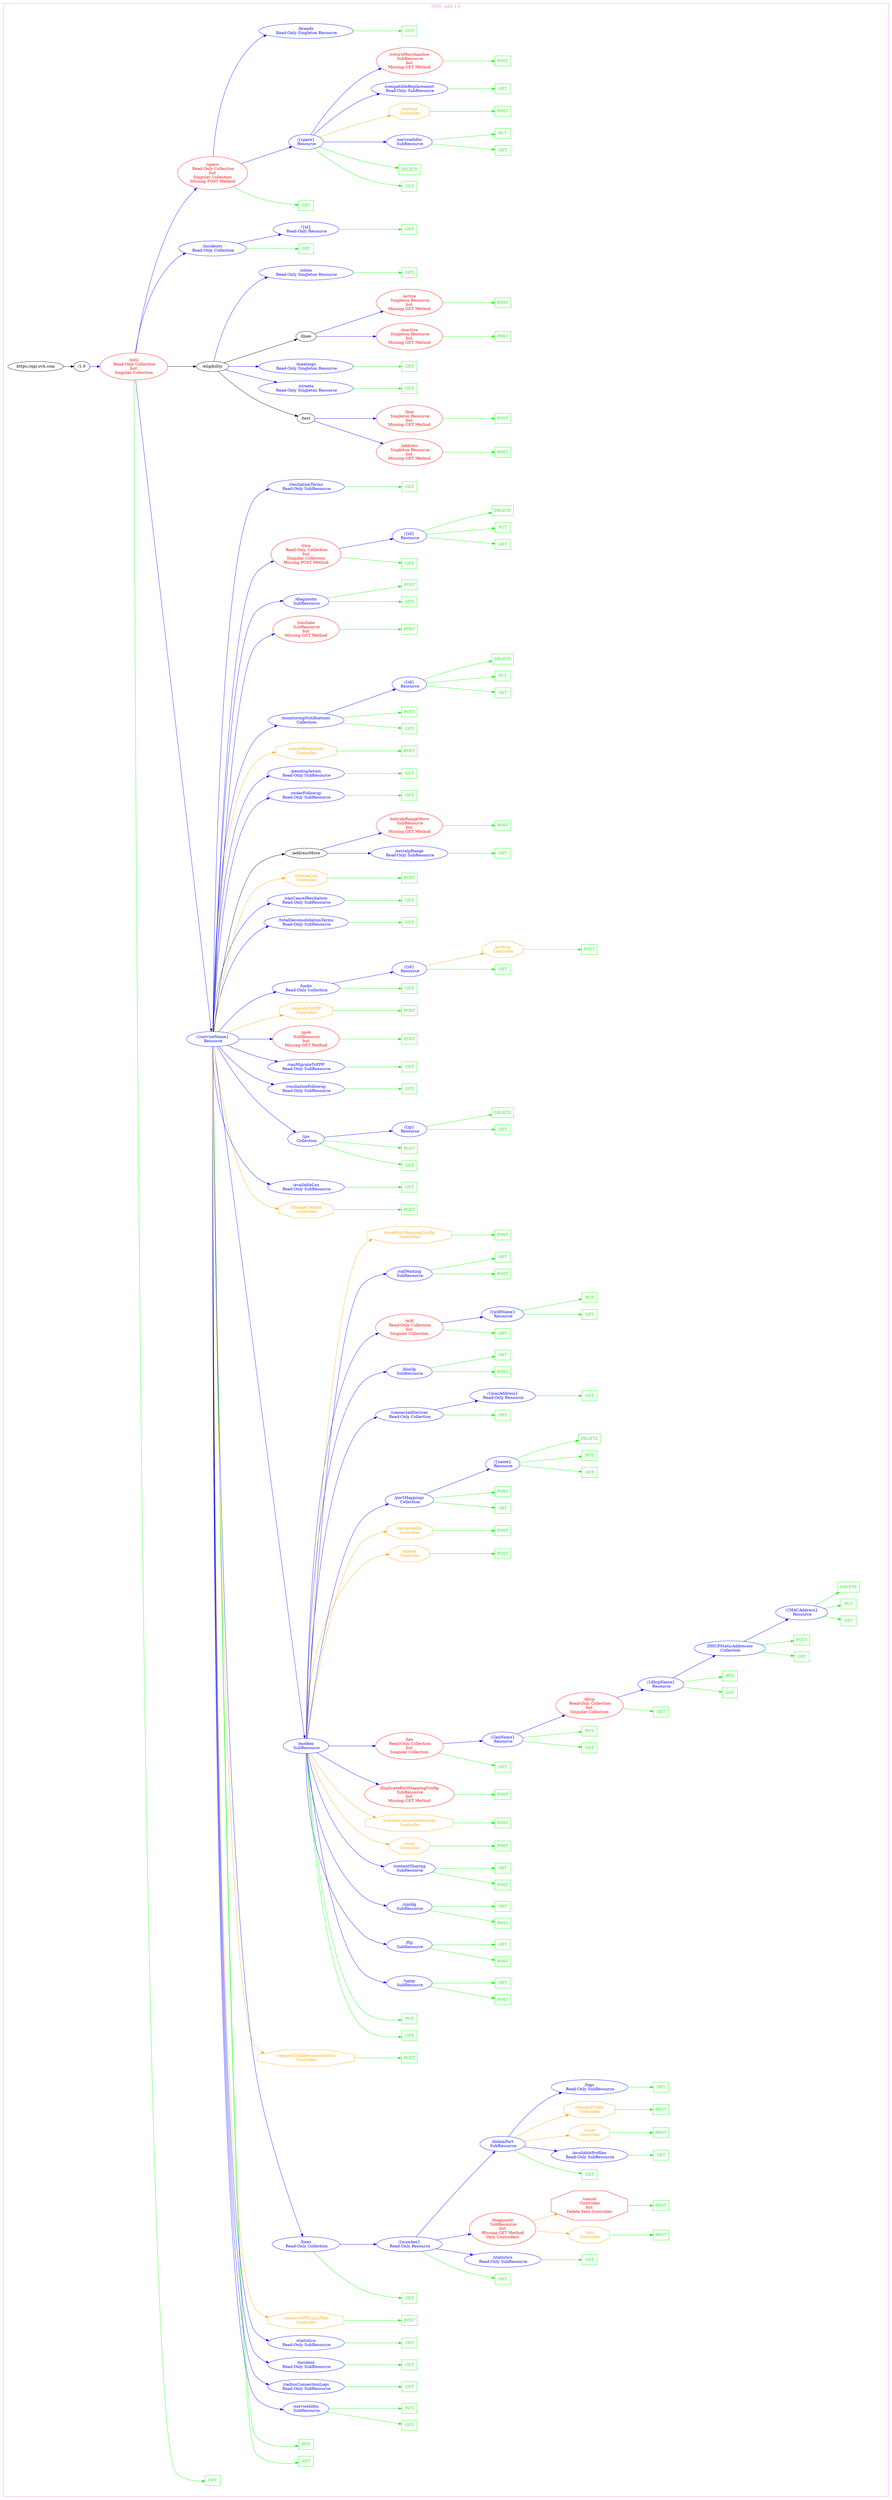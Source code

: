 digraph Cloud_Computing_REST_API {
rankdir="LR";
subgraph cluster_0 {
label="OVH - xdsl 1.0"
color=violet
fontcolor=violet
subgraph cluster_1 {
label=""
color=white
fontcolor=white
node1 [label="https://api.ovh.com", shape="ellipse", color="black", fontcolor="black"]
node1 -> node2 [color="black", fontcolor="black"]
subgraph cluster_2 {
label=""
color=white
fontcolor=white
node2 [label="/1.0", shape="ellipse", color="black", fontcolor="black"]
node2 -> node3 [color="blue", fontcolor="blue"]
subgraph cluster_3 {
label=""
color=white
fontcolor=white
node3 [label="/xdsl\n Read-Only Collection\nbut\nSingular Collection", shape="ellipse", color="red", fontcolor="red"]
node3 -> node4 [color="green", fontcolor="green"]
subgraph cluster_4 {
label=""
color=white
fontcolor=white
node4 [label="GET", shape="box", color="green", fontcolor="green"]
}
node3 -> node5 [color="blue", fontcolor="blue"]
subgraph cluster_5 {
label=""
color=white
fontcolor=white
node5 [label="/{serviceName}\n Resource", shape="ellipse", color="blue", fontcolor="blue"]
node5 -> node6 [color="green", fontcolor="green"]
subgraph cluster_6 {
label=""
color=white
fontcolor=white
node6 [label="GET", shape="box", color="green", fontcolor="green"]
}
node5 -> node7 [color="green", fontcolor="green"]
subgraph cluster_7 {
label=""
color=white
fontcolor=white
node7 [label="PUT", shape="box", color="green", fontcolor="green"]
}
node5 -> node8 [color="blue", fontcolor="blue"]
subgraph cluster_8 {
label=""
color=white
fontcolor=white
node8 [label="/serviceInfos\n SubResource", shape="ellipse", color="blue", fontcolor="blue"]
node8 -> node9 [color="green", fontcolor="green"]
subgraph cluster_9 {
label=""
color=white
fontcolor=white
node9 [label="GET", shape="box", color="green", fontcolor="green"]
}
node8 -> node10 [color="green", fontcolor="green"]
subgraph cluster_10 {
label=""
color=white
fontcolor=white
node10 [label="PUT", shape="box", color="green", fontcolor="green"]
}
}
node5 -> node11 [color="blue", fontcolor="blue"]
subgraph cluster_11 {
label=""
color=white
fontcolor=white
node11 [label="/radiusConnectionLogs\n Read-Only SubResource", shape="ellipse", color="blue", fontcolor="blue"]
node11 -> node12 [color="green", fontcolor="green"]
subgraph cluster_12 {
label=""
color=white
fontcolor=white
node12 [label="GET", shape="box", color="green", fontcolor="green"]
}
}
node5 -> node13 [color="blue", fontcolor="blue"]
subgraph cluster_13 {
label=""
color=white
fontcolor=white
node13 [label="/incident\n Read-Only SubResource", shape="ellipse", color="blue", fontcolor="blue"]
node13 -> node14 [color="green", fontcolor="green"]
subgraph cluster_14 {
label=""
color=white
fontcolor=white
node14 [label="GET", shape="box", color="green", fontcolor="green"]
}
}
node5 -> node15 [color="blue", fontcolor="blue"]
subgraph cluster_15 {
label=""
color=white
fontcolor=white
node15 [label="/statistics\n Read-Only SubResource", shape="ellipse", color="blue", fontcolor="blue"]
node15 -> node16 [color="green", fontcolor="green"]
subgraph cluster_16 {
label=""
color=white
fontcolor=white
node16 [label="GET", shape="box", color="green", fontcolor="green"]
}
}
node5 -> node17 [color="orange", fontcolor="orange"]
subgraph cluster_17 {
label=""
color=white
fontcolor=white
node17 [label="/requestPPPLoginMail\n Controller", shape="octagon", color="orange", fontcolor="orange"]
node17 -> node18 [color="green", fontcolor="green"]
subgraph cluster_18 {
label=""
color=white
fontcolor=white
node18 [label="POST", shape="box", color="green", fontcolor="green"]
}
}
node5 -> node19 [color="blue", fontcolor="blue"]
subgraph cluster_19 {
label=""
color=white
fontcolor=white
node19 [label="/lines\n Read-Only Collection", shape="ellipse", color="blue", fontcolor="blue"]
node19 -> node20 [color="green", fontcolor="green"]
subgraph cluster_20 {
label=""
color=white
fontcolor=white
node20 [label="GET", shape="box", color="green", fontcolor="green"]
}
node19 -> node21 [color="blue", fontcolor="blue"]
subgraph cluster_21 {
label=""
color=white
fontcolor=white
node21 [label="/{number}\n Read-Only Resource", shape="ellipse", color="blue", fontcolor="blue"]
node21 -> node22 [color="green", fontcolor="green"]
subgraph cluster_22 {
label=""
color=white
fontcolor=white
node22 [label="GET", shape="box", color="green", fontcolor="green"]
}
node21 -> node23 [color="blue", fontcolor="blue"]
subgraph cluster_23 {
label=""
color=white
fontcolor=white
node23 [label="/statistics\n Read-Only SubResource", shape="ellipse", color="blue", fontcolor="blue"]
node23 -> node24 [color="green", fontcolor="green"]
subgraph cluster_24 {
label=""
color=white
fontcolor=white
node24 [label="GET", shape="box", color="green", fontcolor="green"]
}
}
node21 -> node25 [color="blue", fontcolor="blue"]
subgraph cluster_25 {
label=""
color=white
fontcolor=white
node25 [label="/diagnostic\n SubResource\nbut\nMissing GET Method\nOnly Controllers", shape="ellipse", color="red", fontcolor="red"]
node25 -> node26 [color="orange", fontcolor="orange"]
subgraph cluster_26 {
label=""
color=white
fontcolor=white
node26 [label="/run\n Controller", shape="octagon", color="orange", fontcolor="orange"]
node26 -> node27 [color="green", fontcolor="green"]
subgraph cluster_27 {
label=""
color=white
fontcolor=white
node27 [label="POST", shape="box", color="green", fontcolor="green"]
}
}
node25 -> node28 [color="orange", fontcolor="orange"]
subgraph cluster_28 {
label=""
color=white
fontcolor=white
node28 [label="/cancel\n Controller\nbut\nDelete Verb Controller", shape="octagon", color="red", fontcolor="red"]
node28 -> node29 [color="green", fontcolor="green"]
subgraph cluster_29 {
label=""
color=white
fontcolor=white
node29 [label="POST", shape="box", color="green", fontcolor="green"]
}
}
}
node21 -> node30 [color="blue", fontcolor="blue"]
subgraph cluster_30 {
label=""
color=white
fontcolor=white
node30 [label="/dslamPort\n SubResource", shape="ellipse", color="blue", fontcolor="blue"]
node30 -> node31 [color="green", fontcolor="green"]
subgraph cluster_31 {
label=""
color=white
fontcolor=white
node31 [label="GET", shape="box", color="green", fontcolor="green"]
}
node30 -> node32 [color="blue", fontcolor="blue"]
subgraph cluster_32 {
label=""
color=white
fontcolor=white
node32 [label="/availableProfiles\n Read-Only SubResource", shape="ellipse", color="blue", fontcolor="blue"]
node32 -> node33 [color="green", fontcolor="green"]
subgraph cluster_33 {
label=""
color=white
fontcolor=white
node33 [label="GET", shape="box", color="green", fontcolor="green"]
}
}
node30 -> node34 [color="orange", fontcolor="orange"]
subgraph cluster_34 {
label=""
color=white
fontcolor=white
node34 [label="/reset\n Controller", shape="octagon", color="orange", fontcolor="orange"]
node34 -> node35 [color="green", fontcolor="green"]
subgraph cluster_35 {
label=""
color=white
fontcolor=white
node35 [label="POST", shape="box", color="green", fontcolor="green"]
}
}
node30 -> node36 [color="orange", fontcolor="orange"]
subgraph cluster_36 {
label=""
color=white
fontcolor=white
node36 [label="/changeProfile\n Controller", shape="octagon", color="orange", fontcolor="orange"]
node36 -> node37 [color="green", fontcolor="green"]
subgraph cluster_37 {
label=""
color=white
fontcolor=white
node37 [label="POST", shape="box", color="green", fontcolor="green"]
}
}
node30 -> node38 [color="blue", fontcolor="blue"]
subgraph cluster_38 {
label=""
color=white
fontcolor=white
node38 [label="/logs\n Read-Only SubResource", shape="ellipse", color="blue", fontcolor="blue"]
node38 -> node39 [color="green", fontcolor="green"]
subgraph cluster_39 {
label=""
color=white
fontcolor=white
node39 [label="GET", shape="box", color="green", fontcolor="green"]
}
}
}
}
}
node5 -> node40 [color="orange", fontcolor="orange"]
subgraph cluster_40 {
label=""
color=white
fontcolor=white
node40 [label="/requestTotalDeconsolidation\n Controller", shape="octagon", color="orange", fontcolor="orange"]
node40 -> node41 [color="green", fontcolor="green"]
subgraph cluster_41 {
label=""
color=white
fontcolor=white
node41 [label="POST", shape="box", color="green", fontcolor="green"]
}
}
node5 -> node42 [color="blue", fontcolor="blue"]
subgraph cluster_42 {
label=""
color=white
fontcolor=white
node42 [label="/modem\n SubResource", shape="ellipse", color="blue", fontcolor="blue"]
node42 -> node43 [color="green", fontcolor="green"]
subgraph cluster_43 {
label=""
color=white
fontcolor=white
node43 [label="GET", shape="box", color="green", fontcolor="green"]
}
node42 -> node44 [color="green", fontcolor="green"]
subgraph cluster_44 {
label=""
color=white
fontcolor=white
node44 [label="PUT", shape="box", color="green", fontcolor="green"]
}
node42 -> node45 [color="blue", fontcolor="blue"]
subgraph cluster_45 {
label=""
color=white
fontcolor=white
node45 [label="/upnp\n SubResource", shape="ellipse", color="blue", fontcolor="blue"]
node45 -> node46 [color="green", fontcolor="green"]
subgraph cluster_46 {
label=""
color=white
fontcolor=white
node46 [label="POST", shape="box", color="green", fontcolor="green"]
}
node45 -> node47 [color="green", fontcolor="green"]
subgraph cluster_47 {
label=""
color=white
fontcolor=white
node47 [label="GET", shape="box", color="green", fontcolor="green"]
}
}
node42 -> node48 [color="blue", fontcolor="blue"]
subgraph cluster_48 {
label=""
color=white
fontcolor=white
node48 [label="/ftp\n SubResource", shape="ellipse", color="blue", fontcolor="blue"]
node48 -> node49 [color="green", fontcolor="green"]
subgraph cluster_49 {
label=""
color=white
fontcolor=white
node49 [label="POST", shape="box", color="green", fontcolor="green"]
}
node48 -> node50 [color="green", fontcolor="green"]
subgraph cluster_50 {
label=""
color=white
fontcolor=white
node50 [label="GET", shape="box", color="green", fontcolor="green"]
}
}
node42 -> node51 [color="blue", fontcolor="blue"]
subgraph cluster_51 {
label=""
color=white
fontcolor=white
node51 [label="/sipAlg\n SubResource", shape="ellipse", color="blue", fontcolor="blue"]
node51 -> node52 [color="green", fontcolor="green"]
subgraph cluster_52 {
label=""
color=white
fontcolor=white
node52 [label="POST", shape="box", color="green", fontcolor="green"]
}
node51 -> node53 [color="green", fontcolor="green"]
subgraph cluster_53 {
label=""
color=white
fontcolor=white
node53 [label="GET", shape="box", color="green", fontcolor="green"]
}
}
node42 -> node54 [color="blue", fontcolor="blue"]
subgraph cluster_54 {
label=""
color=white
fontcolor=white
node54 [label="/contentSharing\n SubResource", shape="ellipse", color="blue", fontcolor="blue"]
node54 -> node55 [color="green", fontcolor="green"]
subgraph cluster_55 {
label=""
color=white
fontcolor=white
node55 [label="POST", shape="box", color="green", fontcolor="green"]
}
node54 -> node56 [color="green", fontcolor="green"]
subgraph cluster_56 {
label=""
color=white
fontcolor=white
node56 [label="GET", shape="box", color="green", fontcolor="green"]
}
}
node42 -> node57 [color="orange", fontcolor="orange"]
subgraph cluster_57 {
label=""
color=white
fontcolor=white
node57 [label="/reset\n Controller", shape="octagon", color="orange", fontcolor="orange"]
node57 -> node58 [color="green", fontcolor="green"]
subgraph cluster_58 {
label=""
color=white
fontcolor=white
node58 [label="POST", shape="box", color="green", fontcolor="green"]
}
}
node42 -> node59 [color="orange", fontcolor="orange"]
subgraph cluster_59 {
label=""
color=white
fontcolor=white
node59 [label="/refreshConnectedDevices\n Controller", shape="octagon", color="orange", fontcolor="orange"]
node59 -> node60 [color="green", fontcolor="green"]
subgraph cluster_60 {
label=""
color=white
fontcolor=white
node60 [label="POST", shape="box", color="green", fontcolor="green"]
}
}
node42 -> node61 [color="blue", fontcolor="blue"]
subgraph cluster_61 {
label=""
color=white
fontcolor=white
node61 [label="/duplicatePortMappingConfig\n SubResource\nbut\nMissing GET Method", shape="ellipse", color="red", fontcolor="red"]
node61 -> node62 [color="green", fontcolor="green"]
subgraph cluster_62 {
label=""
color=white
fontcolor=white
node62 [label="POST", shape="box", color="green", fontcolor="green"]
}
}
node42 -> node63 [color="blue", fontcolor="blue"]
subgraph cluster_63 {
label=""
color=white
fontcolor=white
node63 [label="/lan\n Read-Only Collection\nbut\nSingular Collection", shape="ellipse", color="red", fontcolor="red"]
node63 -> node64 [color="green", fontcolor="green"]
subgraph cluster_64 {
label=""
color=white
fontcolor=white
node64 [label="GET", shape="box", color="green", fontcolor="green"]
}
node63 -> node65 [color="blue", fontcolor="blue"]
subgraph cluster_65 {
label=""
color=white
fontcolor=white
node65 [label="/{lanName}\n Resource", shape="ellipse", color="blue", fontcolor="blue"]
node65 -> node66 [color="green", fontcolor="green"]
subgraph cluster_66 {
label=""
color=white
fontcolor=white
node66 [label="GET", shape="box", color="green", fontcolor="green"]
}
node65 -> node67 [color="green", fontcolor="green"]
subgraph cluster_67 {
label=""
color=white
fontcolor=white
node67 [label="PUT", shape="box", color="green", fontcolor="green"]
}
node65 -> node68 [color="blue", fontcolor="blue"]
subgraph cluster_68 {
label=""
color=white
fontcolor=white
node68 [label="/dhcp\n Read-Only Collection\nbut\nSingular Collection", shape="ellipse", color="red", fontcolor="red"]
node68 -> node69 [color="green", fontcolor="green"]
subgraph cluster_69 {
label=""
color=white
fontcolor=white
node69 [label="GET", shape="box", color="green", fontcolor="green"]
}
node68 -> node70 [color="blue", fontcolor="blue"]
subgraph cluster_70 {
label=""
color=white
fontcolor=white
node70 [label="/{dhcpName}\n Resource", shape="ellipse", color="blue", fontcolor="blue"]
node70 -> node71 [color="green", fontcolor="green"]
subgraph cluster_71 {
label=""
color=white
fontcolor=white
node71 [label="GET", shape="box", color="green", fontcolor="green"]
}
node70 -> node72 [color="green", fontcolor="green"]
subgraph cluster_72 {
label=""
color=white
fontcolor=white
node72 [label="PUT", shape="box", color="green", fontcolor="green"]
}
node70 -> node73 [color="blue", fontcolor="blue"]
subgraph cluster_73 {
label=""
color=white
fontcolor=white
node73 [label="/DHCPStaticAddresses\n Collection", shape="ellipse", color="blue", fontcolor="blue"]
node73 -> node74 [color="green", fontcolor="green"]
subgraph cluster_74 {
label=""
color=white
fontcolor=white
node74 [label="GET", shape="box", color="green", fontcolor="green"]
}
node73 -> node75 [color="green", fontcolor="green"]
subgraph cluster_75 {
label=""
color=white
fontcolor=white
node75 [label="POST", shape="box", color="green", fontcolor="green"]
}
node73 -> node76 [color="blue", fontcolor="blue"]
subgraph cluster_76 {
label=""
color=white
fontcolor=white
node76 [label="/{MACAddress}\n Resource", shape="ellipse", color="blue", fontcolor="blue"]
node76 -> node77 [color="green", fontcolor="green"]
subgraph cluster_77 {
label=""
color=white
fontcolor=white
node77 [label="GET", shape="box", color="green", fontcolor="green"]
}
node76 -> node78 [color="green", fontcolor="green"]
subgraph cluster_78 {
label=""
color=white
fontcolor=white
node78 [label="PUT", shape="box", color="green", fontcolor="green"]
}
node76 -> node79 [color="green", fontcolor="green"]
subgraph cluster_79 {
label=""
color=white
fontcolor=white
node79 [label="DELETE", shape="box", color="green", fontcolor="green"]
}
}
}
}
}
}
}
node42 -> node80 [color="orange", fontcolor="orange"]
subgraph cluster_80 {
label=""
color=white
fontcolor=white
node80 [label="/reboot\n Controller", shape="octagon", color="orange", fontcolor="orange"]
node80 -> node81 [color="green", fontcolor="green"]
subgraph cluster_81 {
label=""
color=white
fontcolor=white
node81 [label="POST", shape="box", color="green", fontcolor="green"]
}
}
node42 -> node82 [color="orange", fontcolor="orange"]
subgraph cluster_82 {
label=""
color=white
fontcolor=white
node82 [label="/retrieveInfo\n Controller", shape="octagon", color="orange", fontcolor="orange"]
node82 -> node83 [color="green", fontcolor="green"]
subgraph cluster_83 {
label=""
color=white
fontcolor=white
node83 [label="POST", shape="box", color="green", fontcolor="green"]
}
}
node42 -> node84 [color="blue", fontcolor="blue"]
subgraph cluster_84 {
label=""
color=white
fontcolor=white
node84 [label="/portMappings\n Collection", shape="ellipse", color="blue", fontcolor="blue"]
node84 -> node85 [color="green", fontcolor="green"]
subgraph cluster_85 {
label=""
color=white
fontcolor=white
node85 [label="GET", shape="box", color="green", fontcolor="green"]
}
node84 -> node86 [color="green", fontcolor="green"]
subgraph cluster_86 {
label=""
color=white
fontcolor=white
node86 [label="POST", shape="box", color="green", fontcolor="green"]
}
node84 -> node87 [color="blue", fontcolor="blue"]
subgraph cluster_87 {
label=""
color=white
fontcolor=white
node87 [label="/{name}\n Resource", shape="ellipse", color="blue", fontcolor="blue"]
node87 -> node88 [color="green", fontcolor="green"]
subgraph cluster_88 {
label=""
color=white
fontcolor=white
node88 [label="GET", shape="box", color="green", fontcolor="green"]
}
node87 -> node89 [color="green", fontcolor="green"]
subgraph cluster_89 {
label=""
color=white
fontcolor=white
node89 [label="PUT", shape="box", color="green", fontcolor="green"]
}
node87 -> node90 [color="green", fontcolor="green"]
subgraph cluster_90 {
label=""
color=white
fontcolor=white
node90 [label="DELETE", shape="box", color="green", fontcolor="green"]
}
}
}
node42 -> node91 [color="blue", fontcolor="blue"]
subgraph cluster_91 {
label=""
color=white
fontcolor=white
node91 [label="/connectedDevices\n Read-Only Collection", shape="ellipse", color="blue", fontcolor="blue"]
node91 -> node92 [color="green", fontcolor="green"]
subgraph cluster_92 {
label=""
color=white
fontcolor=white
node92 [label="GET", shape="box", color="green", fontcolor="green"]
}
node91 -> node93 [color="blue", fontcolor="blue"]
subgraph cluster_93 {
label=""
color=white
fontcolor=white
node93 [label="/{macAddress}\n Read-Only Resource", shape="ellipse", color="blue", fontcolor="blue"]
node93 -> node94 [color="green", fontcolor="green"]
subgraph cluster_94 {
label=""
color=white
fontcolor=white
node94 [label="GET", shape="box", color="green", fontcolor="green"]
}
}
}
node42 -> node95 [color="blue", fontcolor="blue"]
subgraph cluster_95 {
label=""
color=white
fontcolor=white
node95 [label="/blocIp\n SubResource", shape="ellipse", color="blue", fontcolor="blue"]
node95 -> node96 [color="green", fontcolor="green"]
subgraph cluster_96 {
label=""
color=white
fontcolor=white
node96 [label="POST", shape="box", color="green", fontcolor="green"]
}
node95 -> node97 [color="green", fontcolor="green"]
subgraph cluster_97 {
label=""
color=white
fontcolor=white
node97 [label="GET", shape="box", color="green", fontcolor="green"]
}
}
node42 -> node98 [color="blue", fontcolor="blue"]
subgraph cluster_98 {
label=""
color=white
fontcolor=white
node98 [label="/wifi\n Read-Only Collection\nbut\nSingular Collection", shape="ellipse", color="red", fontcolor="red"]
node98 -> node99 [color="green", fontcolor="green"]
subgraph cluster_99 {
label=""
color=white
fontcolor=white
node99 [label="GET", shape="box", color="green", fontcolor="green"]
}
node98 -> node100 [color="blue", fontcolor="blue"]
subgraph cluster_100 {
label=""
color=white
fontcolor=white
node100 [label="/{wifiName}\n Resource", shape="ellipse", color="blue", fontcolor="blue"]
node100 -> node101 [color="green", fontcolor="green"]
subgraph cluster_101 {
label=""
color=white
fontcolor=white
node101 [label="GET", shape="box", color="green", fontcolor="green"]
}
node100 -> node102 [color="green", fontcolor="green"]
subgraph cluster_102 {
label=""
color=white
fontcolor=white
node102 [label="PUT", shape="box", color="green", fontcolor="green"]
}
}
}
node42 -> node103 [color="blue", fontcolor="blue"]
subgraph cluster_103 {
label=""
color=white
fontcolor=white
node103 [label="/callWaiting\n SubResource", shape="ellipse", color="blue", fontcolor="blue"]
node103 -> node104 [color="green", fontcolor="green"]
subgraph cluster_104 {
label=""
color=white
fontcolor=white
node104 [label="POST", shape="box", color="green", fontcolor="green"]
}
node103 -> node105 [color="green", fontcolor="green"]
subgraph cluster_105 {
label=""
color=white
fontcolor=white
node105 [label="GET", shape="box", color="green", fontcolor="green"]
}
}
node42 -> node106 [color="orange", fontcolor="orange"]
subgraph cluster_106 {
label=""
color=white
fontcolor=white
node106 [label="/resetPortMappingConfig\n Controller", shape="octagon", color="orange", fontcolor="orange"]
node106 -> node107 [color="green", fontcolor="green"]
subgraph cluster_107 {
label=""
color=white
fontcolor=white
node107 [label="POST", shape="box", color="green", fontcolor="green"]
}
}
}
node5 -> node108 [color="orange", fontcolor="orange"]
subgraph cluster_108 {
label=""
color=white
fontcolor=white
node108 [label="/changeContact\n Controller", shape="octagon", color="orange", fontcolor="orange"]
node108 -> node109 [color="green", fontcolor="green"]
subgraph cluster_109 {
label=""
color=white
fontcolor=white
node109 [label="POST", shape="box", color="green", fontcolor="green"]
}
}
node5 -> node110 [color="blue", fontcolor="blue"]
subgraph cluster_110 {
label=""
color=white
fontcolor=white
node110 [label="/availableLns\n Read-Only SubResource", shape="ellipse", color="blue", fontcolor="blue"]
node110 -> node111 [color="green", fontcolor="green"]
subgraph cluster_111 {
label=""
color=white
fontcolor=white
node111 [label="GET", shape="box", color="green", fontcolor="green"]
}
}
node5 -> node112 [color="blue", fontcolor="blue"]
subgraph cluster_112 {
label=""
color=white
fontcolor=white
node112 [label="/ips\n Collection", shape="ellipse", color="blue", fontcolor="blue"]
node112 -> node113 [color="green", fontcolor="green"]
subgraph cluster_113 {
label=""
color=white
fontcolor=white
node113 [label="GET", shape="box", color="green", fontcolor="green"]
}
node112 -> node114 [color="green", fontcolor="green"]
subgraph cluster_114 {
label=""
color=white
fontcolor=white
node114 [label="POST", shape="box", color="green", fontcolor="green"]
}
node112 -> node115 [color="blue", fontcolor="blue"]
subgraph cluster_115 {
label=""
color=white
fontcolor=white
node115 [label="/{ip}\n Resource", shape="ellipse", color="blue", fontcolor="blue"]
node115 -> node116 [color="green", fontcolor="green"]
subgraph cluster_116 {
label=""
color=white
fontcolor=white
node116 [label="GET", shape="box", color="green", fontcolor="green"]
}
node115 -> node117 [color="green", fontcolor="green"]
subgraph cluster_117 {
label=""
color=white
fontcolor=white
node117 [label="DELETE", shape="box", color="green", fontcolor="green"]
}
}
}
node5 -> node118 [color="blue", fontcolor="blue"]
subgraph cluster_118 {
label=""
color=white
fontcolor=white
node118 [label="/resiliationFollowup\n Read-Only SubResource", shape="ellipse", color="blue", fontcolor="blue"]
node118 -> node119 [color="green", fontcolor="green"]
subgraph cluster_119 {
label=""
color=white
fontcolor=white
node119 [label="GET", shape="box", color="green", fontcolor="green"]
}
}
node5 -> node120 [color="blue", fontcolor="blue"]
subgraph cluster_120 {
label=""
color=white
fontcolor=white
node120 [label="/canMigrateToPPP\n Read-Only SubResource", shape="ellipse", color="blue", fontcolor="blue"]
node120 -> node121 [color="green", fontcolor="green"]
subgraph cluster_121 {
label=""
color=white
fontcolor=white
node121 [label="GET", shape="box", color="green", fontcolor="green"]
}
}
node5 -> node122 [color="blue", fontcolor="blue"]
subgraph cluster_122 {
label=""
color=white
fontcolor=white
node122 [label="/ipv6\n SubResource\nbut\nMissing GET Method", shape="ellipse", color="red", fontcolor="red"]
node122 -> node123 [color="green", fontcolor="green"]
subgraph cluster_123 {
label=""
color=white
fontcolor=white
node123 [label="POST", shape="box", color="green", fontcolor="green"]
}
}
node5 -> node124 [color="orange", fontcolor="orange"]
subgraph cluster_124 {
label=""
color=white
fontcolor=white
node124 [label="/migrateToPPP\n Controller", shape="octagon", color="orange", fontcolor="orange"]
node124 -> node125 [color="green", fontcolor="green"]
subgraph cluster_125 {
label=""
color=white
fontcolor=white
node125 [label="POST", shape="box", color="green", fontcolor="green"]
}
}
node5 -> node126 [color="blue", fontcolor="blue"]
subgraph cluster_126 {
label=""
color=white
fontcolor=white
node126 [label="/tasks\n Read-Only Collection", shape="ellipse", color="blue", fontcolor="blue"]
node126 -> node127 [color="green", fontcolor="green"]
subgraph cluster_127 {
label=""
color=white
fontcolor=white
node127 [label="GET", shape="box", color="green", fontcolor="green"]
}
node126 -> node128 [color="blue", fontcolor="blue"]
subgraph cluster_128 {
label=""
color=white
fontcolor=white
node128 [label="/{id}\n Resource", shape="ellipse", color="blue", fontcolor="blue"]
node128 -> node129 [color="green", fontcolor="green"]
subgraph cluster_129 {
label=""
color=white
fontcolor=white
node129 [label="GET", shape="box", color="green", fontcolor="green"]
}
node128 -> node130 [color="orange", fontcolor="orange"]
subgraph cluster_130 {
label=""
color=white
fontcolor=white
node130 [label="/archive\n Controller", shape="octagon", color="orange", fontcolor="orange"]
node130 -> node131 [color="green", fontcolor="green"]
subgraph cluster_131 {
label=""
color=white
fontcolor=white
node131 [label="POST", shape="box", color="green", fontcolor="green"]
}
}
}
}
node5 -> node132 [color="blue", fontcolor="blue"]
subgraph cluster_132 {
label=""
color=white
fontcolor=white
node132 [label="/totalDeconsolidationTerms\n Read-Only SubResource", shape="ellipse", color="blue", fontcolor="blue"]
node132 -> node133 [color="green", fontcolor="green"]
subgraph cluster_133 {
label=""
color=white
fontcolor=white
node133 [label="GET", shape="box", color="green", fontcolor="green"]
}
}
node5 -> node134 [color="blue", fontcolor="blue"]
subgraph cluster_134 {
label=""
color=white
fontcolor=white
node134 [label="/canCancelResiliation\n Read-Only SubResource", shape="ellipse", color="blue", fontcolor="blue"]
node134 -> node135 [color="green", fontcolor="green"]
subgraph cluster_135 {
label=""
color=white
fontcolor=white
node135 [label="GET", shape="box", color="green", fontcolor="green"]
}
}
node5 -> node136 [color="orange", fontcolor="orange"]
subgraph cluster_136 {
label=""
color=white
fontcolor=white
node136 [label="/changeLns\n Controller", shape="octagon", color="orange", fontcolor="orange"]
node136 -> node137 [color="green", fontcolor="green"]
subgraph cluster_137 {
label=""
color=white
fontcolor=white
node137 [label="POST", shape="box", color="green", fontcolor="green"]
}
}
node5 -> node138 [color="black", fontcolor="black"]
subgraph cluster_138 {
label=""
color=white
fontcolor=white
node138 [label="/addressMove", shape="ellipse", color="black", fontcolor="black"]
node138 -> node139 [color="blue", fontcolor="blue"]
subgraph cluster_139 {
label=""
color=white
fontcolor=white
node139 [label="/extraIpRange\n Read-Only SubResource", shape="ellipse", color="blue", fontcolor="blue"]
node139 -> node140 [color="green", fontcolor="green"]
subgraph cluster_140 {
label=""
color=white
fontcolor=white
node140 [label="GET", shape="box", color="green", fontcolor="green"]
}
}
node138 -> node141 [color="blue", fontcolor="blue"]
subgraph cluster_141 {
label=""
color=white
fontcolor=white
node141 [label="/extraIpRangeMove\n SubResource\nbut\nMissing GET Method", shape="ellipse", color="red", fontcolor="red"]
node141 -> node142 [color="green", fontcolor="green"]
subgraph cluster_142 {
label=""
color=white
fontcolor=white
node142 [label="POST", shape="box", color="green", fontcolor="green"]
}
}
}
node5 -> node143 [color="blue", fontcolor="blue"]
subgraph cluster_143 {
label=""
color=white
fontcolor=white
node143 [label="/orderFollowup\n Read-Only SubResource", shape="ellipse", color="blue", fontcolor="blue"]
node143 -> node144 [color="green", fontcolor="green"]
subgraph cluster_144 {
label=""
color=white
fontcolor=white
node144 [label="GET", shape="box", color="green", fontcolor="green"]
}
}
node5 -> node145 [color="blue", fontcolor="blue"]
subgraph cluster_145 {
label=""
color=white
fontcolor=white
node145 [label="/pendingAction\n Read-Only SubResource", shape="ellipse", color="blue", fontcolor="blue"]
node145 -> node146 [color="green", fontcolor="green"]
subgraph cluster_146 {
label=""
color=white
fontcolor=white
node146 [label="GET", shape="box", color="green", fontcolor="green"]
}
}
node5 -> node147 [color="orange", fontcolor="orange"]
subgraph cluster_147 {
label=""
color=white
fontcolor=white
node147 [label="/cancelResiliation\n Controller", shape="octagon", color="orange", fontcolor="orange"]
node147 -> node148 [color="green", fontcolor="green"]
subgraph cluster_148 {
label=""
color=white
fontcolor=white
node148 [label="POST", shape="box", color="green", fontcolor="green"]
}
}
node5 -> node149 [color="blue", fontcolor="blue"]
subgraph cluster_149 {
label=""
color=white
fontcolor=white
node149 [label="/monitoringNotifications\n Collection", shape="ellipse", color="blue", fontcolor="blue"]
node149 -> node150 [color="green", fontcolor="green"]
subgraph cluster_150 {
label=""
color=white
fontcolor=white
node150 [label="GET", shape="box", color="green", fontcolor="green"]
}
node149 -> node151 [color="green", fontcolor="green"]
subgraph cluster_151 {
label=""
color=white
fontcolor=white
node151 [label="POST", shape="box", color="green", fontcolor="green"]
}
node149 -> node152 [color="blue", fontcolor="blue"]
subgraph cluster_152 {
label=""
color=white
fontcolor=white
node152 [label="/{id}\n Resource", shape="ellipse", color="blue", fontcolor="blue"]
node152 -> node153 [color="green", fontcolor="green"]
subgraph cluster_153 {
label=""
color=white
fontcolor=white
node153 [label="GET", shape="box", color="green", fontcolor="green"]
}
node152 -> node154 [color="green", fontcolor="green"]
subgraph cluster_154 {
label=""
color=white
fontcolor=white
node154 [label="PUT", shape="box", color="green", fontcolor="green"]
}
node152 -> node155 [color="green", fontcolor="green"]
subgraph cluster_155 {
label=""
color=white
fontcolor=white
node155 [label="DELETE", shape="box", color="green", fontcolor="green"]
}
}
}
node5 -> node156 [color="blue", fontcolor="blue"]
subgraph cluster_156 {
label=""
color=white
fontcolor=white
node156 [label="/resiliate\n SubResource\nbut\nMissing GET Method", shape="ellipse", color="red", fontcolor="red"]
node156 -> node157 [color="green", fontcolor="green"]
subgraph cluster_157 {
label=""
color=white
fontcolor=white
node157 [label="POST", shape="box", color="green", fontcolor="green"]
}
}
node5 -> node158 [color="blue", fontcolor="blue"]
subgraph cluster_158 {
label=""
color=white
fontcolor=white
node158 [label="/diagnostic\n SubResource", shape="ellipse", color="blue", fontcolor="blue"]
node158 -> node159 [color="green", fontcolor="green"]
subgraph cluster_159 {
label=""
color=white
fontcolor=white
node159 [label="GET", shape="box", color="green", fontcolor="green"]
}
node158 -> node160 [color="green", fontcolor="green"]
subgraph cluster_160 {
label=""
color=white
fontcolor=white
node160 [label="POST", shape="box", color="green", fontcolor="green"]
}
}
node5 -> node161 [color="blue", fontcolor="blue"]
subgraph cluster_161 {
label=""
color=white
fontcolor=white
node161 [label="/rma\n Read-Only Collection\nbut\nSingular Collection\nMissing POST Method", shape="ellipse", color="red", fontcolor="red"]
node161 -> node162 [color="green", fontcolor="green"]
subgraph cluster_162 {
label=""
color=white
fontcolor=white
node162 [label="GET", shape="box", color="green", fontcolor="green"]
}
node161 -> node163 [color="blue", fontcolor="blue"]
subgraph cluster_163 {
label=""
color=white
fontcolor=white
node163 [label="/{id}\n Resource", shape="ellipse", color="blue", fontcolor="blue"]
node163 -> node164 [color="green", fontcolor="green"]
subgraph cluster_164 {
label=""
color=white
fontcolor=white
node164 [label="GET", shape="box", color="green", fontcolor="green"]
}
node163 -> node165 [color="green", fontcolor="green"]
subgraph cluster_165 {
label=""
color=white
fontcolor=white
node165 [label="PUT", shape="box", color="green", fontcolor="green"]
}
node163 -> node166 [color="green", fontcolor="green"]
subgraph cluster_166 {
label=""
color=white
fontcolor=white
node166 [label="DELETE", shape="box", color="green", fontcolor="green"]
}
}
}
node5 -> node167 [color="blue", fontcolor="blue"]
subgraph cluster_167 {
label=""
color=white
fontcolor=white
node167 [label="/resiliationTerms\n Read-Only SubResource", shape="ellipse", color="blue", fontcolor="blue"]
node167 -> node168 [color="green", fontcolor="green"]
subgraph cluster_168 {
label=""
color=white
fontcolor=white
node168 [label="GET", shape="box", color="green", fontcolor="green"]
}
}
}
node3 -> node169 [color="black", fontcolor="black"]
subgraph cluster_169 {
label=""
color=white
fontcolor=white
node169 [label="/eligibility", shape="ellipse", color="black", fontcolor="black"]
node169 -> node170 [color="black", fontcolor="black"]
subgraph cluster_170 {
label=""
color=white
fontcolor=white
node170 [label="/test", shape="ellipse", color="black", fontcolor="black"]
node170 -> node171 [color="blue", fontcolor="blue"]
subgraph cluster_171 {
label=""
color=white
fontcolor=white
node171 [label="/address\n Singleton Resource\nbut\nMissing GET Method", shape="ellipse", color="red", fontcolor="red"]
node171 -> node172 [color="green", fontcolor="green"]
subgraph cluster_172 {
label=""
color=white
fontcolor=white
node172 [label="POST", shape="box", color="green", fontcolor="green"]
}
}
node170 -> node173 [color="blue", fontcolor="blue"]
subgraph cluster_173 {
label=""
color=white
fontcolor=white
node173 [label="/line\n Singleton Resource\nbut\nMissing GET Method", shape="ellipse", color="red", fontcolor="red"]
node173 -> node174 [color="green", fontcolor="green"]
subgraph cluster_174 {
label=""
color=white
fontcolor=white
node174 [label="POST", shape="box", color="green", fontcolor="green"]
}
}
}
node169 -> node175 [color="blue", fontcolor="blue"]
subgraph cluster_175 {
label=""
color=white
fontcolor=white
node175 [label="/streets\n Read-Only Singleton Resource", shape="ellipse", color="blue", fontcolor="blue"]
node175 -> node176 [color="green", fontcolor="green"]
subgraph cluster_176 {
label=""
color=white
fontcolor=white
node176 [label="GET", shape="box", color="green", fontcolor="green"]
}
}
node169 -> node177 [color="blue", fontcolor="blue"]
subgraph cluster_177 {
label=""
color=white
fontcolor=white
node177 [label="/meetings\n Read-Only Singleton Resource", shape="ellipse", color="blue", fontcolor="blue"]
node177 -> node178 [color="green", fontcolor="green"]
subgraph cluster_178 {
label=""
color=white
fontcolor=white
node178 [label="GET", shape="box", color="green", fontcolor="green"]
}
}
node169 -> node179 [color="black", fontcolor="black"]
subgraph cluster_179 {
label=""
color=white
fontcolor=white
node179 [label="/lines", shape="ellipse", color="black", fontcolor="black"]
node179 -> node180 [color="blue", fontcolor="blue"]
subgraph cluster_180 {
label=""
color=white
fontcolor=white
node180 [label="/inactive\n Singleton Resource\nbut\nMissing GET Method", shape="ellipse", color="red", fontcolor="red"]
node180 -> node181 [color="green", fontcolor="green"]
subgraph cluster_181 {
label=""
color=white
fontcolor=white
node181 [label="POST", shape="box", color="green", fontcolor="green"]
}
}
node179 -> node182 [color="blue", fontcolor="blue"]
subgraph cluster_182 {
label=""
color=white
fontcolor=white
node182 [label="/active\n Singleton Resource\nbut\nMissing GET Method", shape="ellipse", color="red", fontcolor="red"]
node182 -> node183 [color="green", fontcolor="green"]
subgraph cluster_183 {
label=""
color=white
fontcolor=white
node183 [label="POST", shape="box", color="green", fontcolor="green"]
}
}
}
node169 -> node184 [color="blue", fontcolor="blue"]
subgraph cluster_184 {
label=""
color=white
fontcolor=white
node184 [label="/cities\n Read-Only Singleton Resource", shape="ellipse", color="blue", fontcolor="blue"]
node184 -> node185 [color="green", fontcolor="green"]
subgraph cluster_185 {
label=""
color=white
fontcolor=white
node185 [label="GET", shape="box", color="green", fontcolor="green"]
}
}
}
node3 -> node186 [color="blue", fontcolor="blue"]
subgraph cluster_186 {
label=""
color=white
fontcolor=white
node186 [label="/incidents\n Read-Only Collection", shape="ellipse", color="blue", fontcolor="blue"]
node186 -> node187 [color="green", fontcolor="green"]
subgraph cluster_187 {
label=""
color=white
fontcolor=white
node187 [label="GET", shape="box", color="green", fontcolor="green"]
}
node186 -> node188 [color="blue", fontcolor="blue"]
subgraph cluster_188 {
label=""
color=white
fontcolor=white
node188 [label="/{id}\n Read-Only Resource", shape="ellipse", color="blue", fontcolor="blue"]
node188 -> node189 [color="green", fontcolor="green"]
subgraph cluster_189 {
label=""
color=white
fontcolor=white
node189 [label="GET", shape="box", color="green", fontcolor="green"]
}
}
}
node3 -> node190 [color="blue", fontcolor="blue"]
subgraph cluster_190 {
label=""
color=white
fontcolor=white
node190 [label="/spare\n Read-Only Collection\nbut\nSingular Collection\nMissing POST Method", shape="ellipse", color="red", fontcolor="red"]
node190 -> node191 [color="green", fontcolor="green"]
subgraph cluster_191 {
label=""
color=white
fontcolor=white
node191 [label="GET", shape="box", color="green", fontcolor="green"]
}
node190 -> node192 [color="blue", fontcolor="blue"]
subgraph cluster_192 {
label=""
color=white
fontcolor=white
node192 [label="/{spare}\n Resource", shape="ellipse", color="blue", fontcolor="blue"]
node192 -> node193 [color="green", fontcolor="green"]
subgraph cluster_193 {
label=""
color=white
fontcolor=white
node193 [label="GET", shape="box", color="green", fontcolor="green"]
}
node192 -> node194 [color="green", fontcolor="green"]
subgraph cluster_194 {
label=""
color=white
fontcolor=white
node194 [label="DELETE", shape="box", color="green", fontcolor="green"]
}
node192 -> node195 [color="blue", fontcolor="blue"]
subgraph cluster_195 {
label=""
color=white
fontcolor=white
node195 [label="/serviceInfos\n SubResource", shape="ellipse", color="blue", fontcolor="blue"]
node195 -> node196 [color="green", fontcolor="green"]
subgraph cluster_196 {
label=""
color=white
fontcolor=white
node196 [label="GET", shape="box", color="green", fontcolor="green"]
}
node195 -> node197 [color="green", fontcolor="green"]
subgraph cluster_197 {
label=""
color=white
fontcolor=white
node197 [label="PUT", shape="box", color="green", fontcolor="green"]
}
}
node192 -> node198 [color="orange", fontcolor="orange"]
subgraph cluster_198 {
label=""
color=white
fontcolor=white
node198 [label="/replace\n Controller", shape="octagon", color="orange", fontcolor="orange"]
node198 -> node199 [color="green", fontcolor="green"]
subgraph cluster_199 {
label=""
color=white
fontcolor=white
node199 [label="POST", shape="box", color="green", fontcolor="green"]
}
}
node192 -> node200 [color="blue", fontcolor="blue"]
subgraph cluster_200 {
label=""
color=white
fontcolor=white
node200 [label="/compatibleReplacement\n Read-Only SubResource", shape="ellipse", color="blue", fontcolor="blue"]
node200 -> node201 [color="green", fontcolor="green"]
subgraph cluster_201 {
label=""
color=white
fontcolor=white
node201 [label="GET", shape="box", color="green", fontcolor="green"]
}
}
node192 -> node202 [color="blue", fontcolor="blue"]
subgraph cluster_202 {
label=""
color=white
fontcolor=white
node202 [label="/returnMerchandise\n SubResource\nbut\nMissing GET Method", shape="ellipse", color="red", fontcolor="red"]
node202 -> node203 [color="green", fontcolor="green"]
subgraph cluster_203 {
label=""
color=white
fontcolor=white
node203 [label="POST", shape="box", color="green", fontcolor="green"]
}
}
}
node190 -> node204 [color="blue", fontcolor="blue"]
subgraph cluster_204 {
label=""
color=white
fontcolor=white
node204 [label="/brands\n Read-Only Singleton Resource", shape="ellipse", color="blue", fontcolor="blue"]
node204 -> node205 [color="green", fontcolor="green"]
subgraph cluster_205 {
label=""
color=white
fontcolor=white
node205 [label="GET", shape="box", color="green", fontcolor="green"]
}
}
}
}
}
}
}
}
